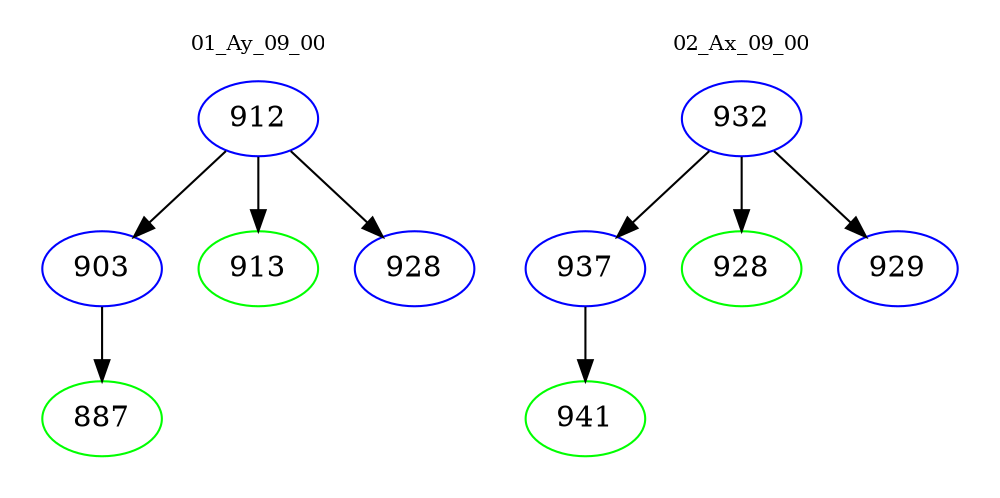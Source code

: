 digraph{
subgraph cluster_0 {
color = white
label = "01_Ay_09_00";
fontsize=10;
T0_912 [label="912", color="blue"]
T0_912 -> T0_903 [color="black"]
T0_903 [label="903", color="blue"]
T0_903 -> T0_887 [color="black"]
T0_887 [label="887", color="green"]
T0_912 -> T0_913 [color="black"]
T0_913 [label="913", color="green"]
T0_912 -> T0_928 [color="black"]
T0_928 [label="928", color="blue"]
}
subgraph cluster_1 {
color = white
label = "02_Ax_09_00";
fontsize=10;
T1_932 [label="932", color="blue"]
T1_932 -> T1_937 [color="black"]
T1_937 [label="937", color="blue"]
T1_937 -> T1_941 [color="black"]
T1_941 [label="941", color="green"]
T1_932 -> T1_928 [color="black"]
T1_928 [label="928", color="green"]
T1_932 -> T1_929 [color="black"]
T1_929 [label="929", color="blue"]
}
}
